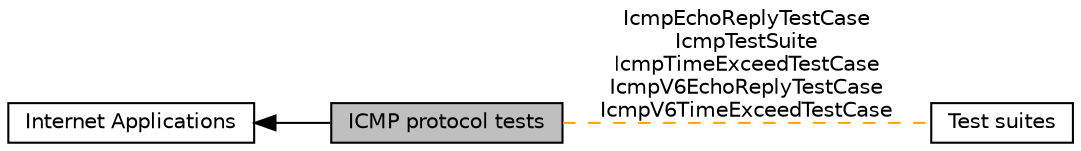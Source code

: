 digraph "ICMP protocol tests"
{
  edge [fontname="Helvetica",fontsize="10",labelfontname="Helvetica",labelfontsize="10"];
  node [fontname="Helvetica",fontsize="10",shape=box];
  rankdir=LR;
  Node2 [label="Internet Applications",height=0.2,width=0.4,color="black", fillcolor="white", style="filled",URL="$group__internet-apps.html",tooltip="This section documents the API of the ns-3 Internet-specific applications module."];
  Node1 [label="ICMP protocol tests",height=0.2,width=0.4,color="black", fillcolor="grey75", style="filled", fontcolor="black",tooltip=" "];
  Node3 [label="Test suites",height=0.2,width=0.4,color="black", fillcolor="white", style="filled",URL="$group__tests.html",tooltip="All test suites."];
  Node2->Node1 [shape=plaintext, dir="back", style="solid"];
  Node1->Node3 [shape=plaintext, label="IcmpEchoReplyTestCase\nIcmpTestSuite\nIcmpTimeExceedTestCase\nIcmpV6EchoReplyTestCase\nIcmpV6TimeExceedTestCase", color="orange", dir="none", style="dashed"];
}
